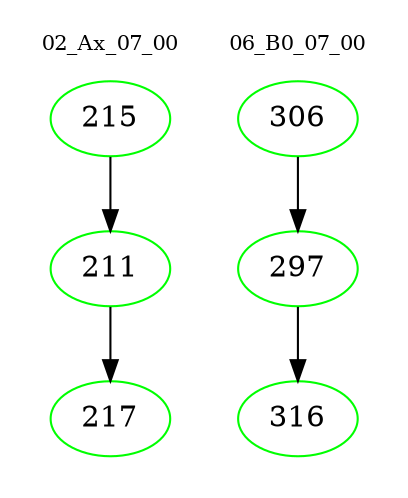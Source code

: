 digraph{
subgraph cluster_0 {
color = white
label = "02_Ax_07_00";
fontsize=10;
T0_215 [label="215", color="green"]
T0_215 -> T0_211 [color="black"]
T0_211 [label="211", color="green"]
T0_211 -> T0_217 [color="black"]
T0_217 [label="217", color="green"]
}
subgraph cluster_1 {
color = white
label = "06_B0_07_00";
fontsize=10;
T1_306 [label="306", color="green"]
T1_306 -> T1_297 [color="black"]
T1_297 [label="297", color="green"]
T1_297 -> T1_316 [color="black"]
T1_316 [label="316", color="green"]
}
}
